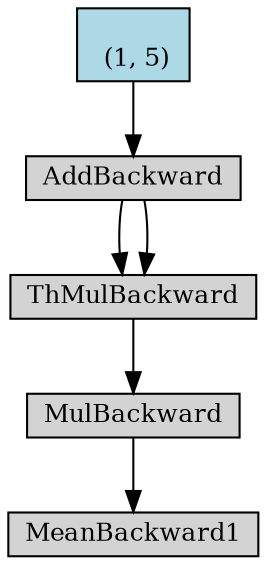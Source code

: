 digraph {
	graph [size="12,12"]
	node [align=left fontsize=12 height=0.2 ranksep=0.1 shape=box style=filled]
	4301660960 [label=MeanBackward1]
	4301661016 -> 4301660960
	4301661016 [label=MulBackward]
	4301888648 -> 4301661016
	4301888648 [label=ThMulBackward]
	4370635856 -> 4301888648
	4370635856 [label=AddBackward]
	4483354296 -> 4370635856
	4483354296 [label="
 (1, 5)" fillcolor=lightblue]
	4370635856 -> 4301888648
}
